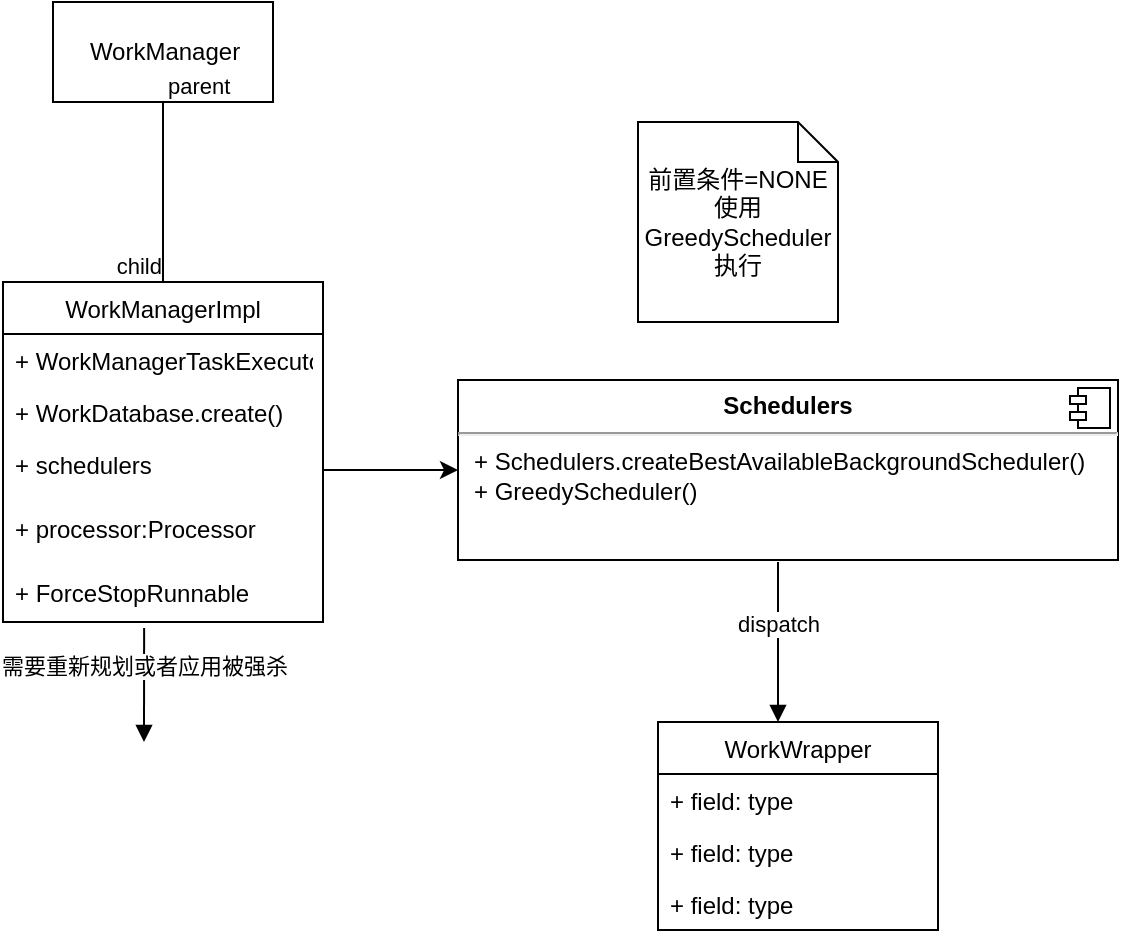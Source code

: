 <mxfile version="16.6.4" type="github">
  <diagram id="CxMmpx083xP23x3jhyUz" name="Page-1">
    <mxGraphModel dx="1426" dy="691" grid="1" gridSize="10" guides="1" tooltips="1" connect="1" arrows="1" fold="1" page="1" pageScale="1" pageWidth="827" pageHeight="1169" math="0" shadow="0">
      <root>
        <mxCell id="0" />
        <mxCell id="1" parent="0" />
        <mxCell id="PezGvLSJAi8ec4N1YCi6-3" value="WorkManager" style="html=1;" parent="1" vertex="1">
          <mxGeometry x="157.5" y="130" width="110" height="50" as="geometry" />
        </mxCell>
        <mxCell id="PezGvLSJAi8ec4N1YCi6-4" value="WorkManagerImpl" style="swimlane;fontStyle=0;childLayout=stackLayout;horizontal=1;startSize=26;fillColor=none;horizontalStack=0;resizeParent=1;resizeParentMax=0;resizeLast=0;collapsible=1;marginBottom=0;" parent="1" vertex="1">
          <mxGeometry x="132.5" y="270" width="160" height="170" as="geometry" />
        </mxCell>
        <mxCell id="PezGvLSJAi8ec4N1YCi6-5" value="+ WorkManagerTaskExecutor()&#xa;" style="text;strokeColor=none;fillColor=none;align=left;verticalAlign=top;spacingLeft=4;spacingRight=4;overflow=hidden;rotatable=0;points=[[0,0.5],[1,0.5]];portConstraint=eastwest;" parent="PezGvLSJAi8ec4N1YCi6-4" vertex="1">
          <mxGeometry y="26" width="160" height="26" as="geometry" />
        </mxCell>
        <mxCell id="PezGvLSJAi8ec4N1YCi6-6" value="+ WorkDatabase.create()" style="text;strokeColor=none;fillColor=none;align=left;verticalAlign=top;spacingLeft=4;spacingRight=4;overflow=hidden;rotatable=0;points=[[0,0.5],[1,0.5]];portConstraint=eastwest;" parent="PezGvLSJAi8ec4N1YCi6-4" vertex="1">
          <mxGeometry y="52" width="160" height="26" as="geometry" />
        </mxCell>
        <mxCell id="7d2k9NrPQv5SFi6ZcN7--3" value="+ schedulers" style="text;strokeColor=none;fillColor=none;align=left;verticalAlign=top;spacingLeft=4;spacingRight=4;overflow=hidden;rotatable=0;points=[[0,0.5],[1,0.5]];portConstraint=eastwest;" vertex="1" parent="PezGvLSJAi8ec4N1YCi6-4">
          <mxGeometry y="78" width="160" height="32" as="geometry" />
        </mxCell>
        <mxCell id="7d2k9NrPQv5SFi6ZcN7--15" value="+ processor:Processor&#xa;" style="text;strokeColor=none;fillColor=none;align=left;verticalAlign=top;spacingLeft=4;spacingRight=4;overflow=hidden;rotatable=0;points=[[0,0.5],[1,0.5]];portConstraint=eastwest;" vertex="1" parent="PezGvLSJAi8ec4N1YCi6-4">
          <mxGeometry y="110" width="160" height="32" as="geometry" />
        </mxCell>
        <mxCell id="PezGvLSJAi8ec4N1YCi6-7" value="+ ForceStopRunnable" style="text;strokeColor=none;fillColor=none;align=left;verticalAlign=top;spacingLeft=4;spacingRight=4;overflow=hidden;rotatable=0;points=[[0,0.5],[1,0.5]];portConstraint=eastwest;" parent="PezGvLSJAi8ec4N1YCi6-4" vertex="1">
          <mxGeometry y="142" width="160" height="28" as="geometry" />
        </mxCell>
        <mxCell id="PezGvLSJAi8ec4N1YCi6-8" value="" style="endArrow=none;html=1;edgeStyle=orthogonalEdgeStyle;rounded=0;entryX=0.5;entryY=0;entryDx=0;entryDy=0;exitX=0.5;exitY=1;exitDx=0;exitDy=0;" parent="1" source="PezGvLSJAi8ec4N1YCi6-3" target="PezGvLSJAi8ec4N1YCi6-4" edge="1">
          <mxGeometry relative="1" as="geometry">
            <mxPoint x="140" y="480" as="sourcePoint" />
            <mxPoint x="300" y="480" as="targetPoint" />
          </mxGeometry>
        </mxCell>
        <mxCell id="PezGvLSJAi8ec4N1YCi6-9" value="parent" style="edgeLabel;resizable=0;html=1;align=left;verticalAlign=bottom;" parent="PezGvLSJAi8ec4N1YCi6-8" connectable="0" vertex="1">
          <mxGeometry x="-1" relative="1" as="geometry" />
        </mxCell>
        <mxCell id="PezGvLSJAi8ec4N1YCi6-10" value="child" style="edgeLabel;resizable=0;html=1;align=right;verticalAlign=bottom;" parent="PezGvLSJAi8ec4N1YCi6-8" connectable="0" vertex="1">
          <mxGeometry x="1" relative="1" as="geometry" />
        </mxCell>
        <mxCell id="7d2k9NrPQv5SFi6ZcN7--4" value="" style="endArrow=classic;html=1;rounded=0;exitX=1;exitY=0.5;exitDx=0;exitDy=0;entryX=0;entryY=0.5;entryDx=0;entryDy=0;" edge="1" parent="1" source="7d2k9NrPQv5SFi6ZcN7--3" target="7d2k9NrPQv5SFi6ZcN7--13">
          <mxGeometry width="50" height="50" relative="1" as="geometry">
            <mxPoint x="330" y="390" as="sourcePoint" />
            <mxPoint x="367.06" y="363.99" as="targetPoint" />
          </mxGeometry>
        </mxCell>
        <mxCell id="7d2k9NrPQv5SFi6ZcN7--13" value="&lt;p style=&quot;margin: 0px ; margin-top: 6px ; text-align: center&quot;&gt;&lt;b&gt;Schedulers&lt;/b&gt;&lt;/p&gt;&lt;hr&gt;&lt;p style=&quot;margin: 0px ; margin-left: 8px&quot;&gt;+ Schedulers.createBestAvailableBackgroundScheduler()&lt;/p&gt;&lt;p style=&quot;margin: 0px ; margin-left: 8px&quot;&gt;+ GreedyScheduler()&lt;/p&gt;" style="align=left;overflow=fill;html=1;dropTarget=0;" vertex="1" parent="1">
          <mxGeometry x="360" y="319" width="330" height="90" as="geometry" />
        </mxCell>
        <mxCell id="7d2k9NrPQv5SFi6ZcN7--14" value="" style="shape=component;jettyWidth=8;jettyHeight=4;" vertex="1" parent="7d2k9NrPQv5SFi6ZcN7--13">
          <mxGeometry x="1" width="20" height="20" relative="1" as="geometry">
            <mxPoint x="-24" y="4" as="offset" />
          </mxGeometry>
        </mxCell>
        <mxCell id="7d2k9NrPQv5SFi6ZcN7--16" value="需要重新规划或者应用被强杀" style="html=1;verticalAlign=bottom;endArrow=block;rounded=0;exitX=0.441;exitY=1.107;exitDx=0;exitDy=0;exitPerimeter=0;" edge="1" parent="1" source="PezGvLSJAi8ec4N1YCi6-7">
          <mxGeometry width="80" relative="1" as="geometry">
            <mxPoint x="200" y="500" as="sourcePoint" />
            <mxPoint x="203" y="500" as="targetPoint" />
          </mxGeometry>
        </mxCell>
        <mxCell id="7d2k9NrPQv5SFi6ZcN7--19" value="前置条件=NONE使用GreedyScheduler执行" style="shape=note;size=20;whiteSpace=wrap;html=1;" vertex="1" parent="1">
          <mxGeometry x="450" y="190" width="100" height="100" as="geometry" />
        </mxCell>
        <mxCell id="7d2k9NrPQv5SFi6ZcN7--21" value="dispatch" style="html=1;verticalAlign=bottom;endArrow=block;rounded=0;" edge="1" parent="1">
          <mxGeometry width="80" relative="1" as="geometry">
            <mxPoint x="520" y="410" as="sourcePoint" />
            <mxPoint x="520" y="490" as="targetPoint" />
          </mxGeometry>
        </mxCell>
        <mxCell id="7d2k9NrPQv5SFi6ZcN7--22" value="WorkWrapper" style="swimlane;fontStyle=0;childLayout=stackLayout;horizontal=1;startSize=26;fillColor=none;horizontalStack=0;resizeParent=1;resizeParentMax=0;resizeLast=0;collapsible=1;marginBottom=0;" vertex="1" parent="1">
          <mxGeometry x="460" y="490" width="140" height="104" as="geometry" />
        </mxCell>
        <mxCell id="7d2k9NrPQv5SFi6ZcN7--23" value="+ field: type" style="text;strokeColor=none;fillColor=none;align=left;verticalAlign=top;spacingLeft=4;spacingRight=4;overflow=hidden;rotatable=0;points=[[0,0.5],[1,0.5]];portConstraint=eastwest;" vertex="1" parent="7d2k9NrPQv5SFi6ZcN7--22">
          <mxGeometry y="26" width="140" height="26" as="geometry" />
        </mxCell>
        <mxCell id="7d2k9NrPQv5SFi6ZcN7--24" value="+ field: type" style="text;strokeColor=none;fillColor=none;align=left;verticalAlign=top;spacingLeft=4;spacingRight=4;overflow=hidden;rotatable=0;points=[[0,0.5],[1,0.5]];portConstraint=eastwest;" vertex="1" parent="7d2k9NrPQv5SFi6ZcN7--22">
          <mxGeometry y="52" width="140" height="26" as="geometry" />
        </mxCell>
        <mxCell id="7d2k9NrPQv5SFi6ZcN7--25" value="+ field: type" style="text;strokeColor=none;fillColor=none;align=left;verticalAlign=top;spacingLeft=4;spacingRight=4;overflow=hidden;rotatable=0;points=[[0,0.5],[1,0.5]];portConstraint=eastwest;" vertex="1" parent="7d2k9NrPQv5SFi6ZcN7--22">
          <mxGeometry y="78" width="140" height="26" as="geometry" />
        </mxCell>
      </root>
    </mxGraphModel>
  </diagram>
</mxfile>
